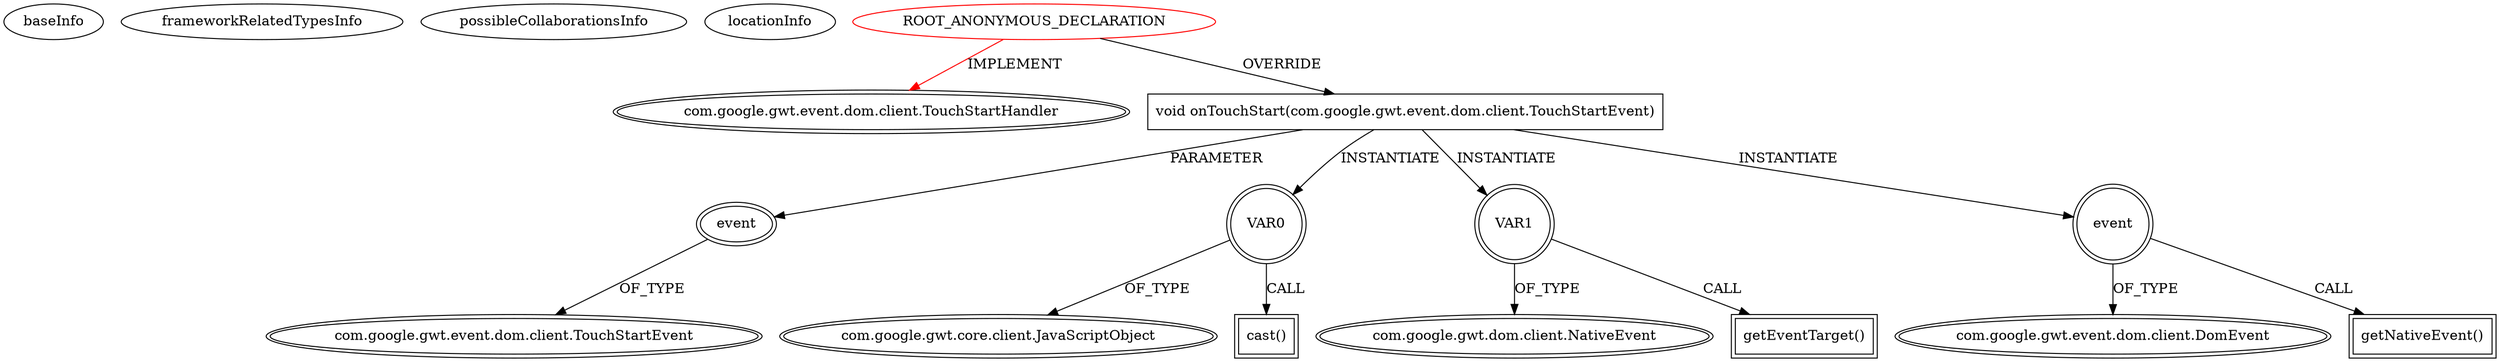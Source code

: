 digraph {
baseInfo[graphId=3486,category="extension_graph",isAnonymous=true,possibleRelation=false]
frameworkRelatedTypesInfo[0="com.google.gwt.event.dom.client.TouchStartHandler"]
possibleCollaborationsInfo[]
locationInfo[projectName="laaglu-lib-gwt-svg-edu-commons",filePath="/laaglu-lib-gwt-svg-edu-commons/lib-gwt-svg-edu-commons-master/src/main/java/org/vectomatic/svg/edu/client/commons/DifficultyPicker.java",contextSignature="void DifficultyPicker()",graphId="3486"]
0[label="ROOT_ANONYMOUS_DECLARATION",vertexType="ROOT_ANONYMOUS_DECLARATION",isFrameworkType=false,color=red]
1[label="com.google.gwt.event.dom.client.TouchStartHandler",vertexType="FRAMEWORK_INTERFACE_TYPE",isFrameworkType=true,peripheries=2]
9[label="void onTouchStart(com.google.gwt.event.dom.client.TouchStartEvent)",vertexType="OVERRIDING_METHOD_DECLARATION",isFrameworkType=false,shape=box]
10[label="event",vertexType="PARAMETER_DECLARATION",isFrameworkType=true,peripheries=2]
11[label="com.google.gwt.event.dom.client.TouchStartEvent",vertexType="FRAMEWORK_CLASS_TYPE",isFrameworkType=true,peripheries=2]
12[label="VAR0",vertexType="VARIABLE_EXPRESION",isFrameworkType=true,peripheries=2,shape=circle]
14[label="com.google.gwt.core.client.JavaScriptObject",vertexType="FRAMEWORK_CLASS_TYPE",isFrameworkType=true,peripheries=2]
13[label="cast()",vertexType="INSIDE_CALL",isFrameworkType=true,peripheries=2,shape=box]
15[label="VAR1",vertexType="VARIABLE_EXPRESION",isFrameworkType=true,peripheries=2,shape=circle]
17[label="com.google.gwt.dom.client.NativeEvent",vertexType="FRAMEWORK_CLASS_TYPE",isFrameworkType=true,peripheries=2]
16[label="getEventTarget()",vertexType="INSIDE_CALL",isFrameworkType=true,peripheries=2,shape=box]
18[label="event",vertexType="VARIABLE_EXPRESION",isFrameworkType=true,peripheries=2,shape=circle]
20[label="com.google.gwt.event.dom.client.DomEvent",vertexType="FRAMEWORK_CLASS_TYPE",isFrameworkType=true,peripheries=2]
19[label="getNativeEvent()",vertexType="INSIDE_CALL",isFrameworkType=true,peripheries=2,shape=box]
0->1[label="IMPLEMENT",color=red]
0->9[label="OVERRIDE"]
10->11[label="OF_TYPE"]
9->10[label="PARAMETER"]
9->12[label="INSTANTIATE"]
12->14[label="OF_TYPE"]
12->13[label="CALL"]
9->15[label="INSTANTIATE"]
15->17[label="OF_TYPE"]
15->16[label="CALL"]
9->18[label="INSTANTIATE"]
18->20[label="OF_TYPE"]
18->19[label="CALL"]
}
